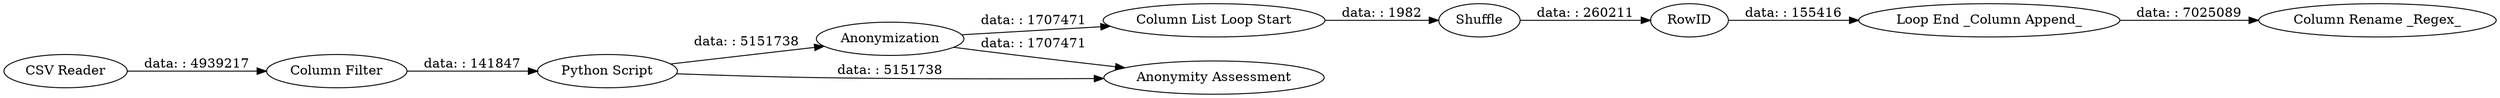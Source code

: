 digraph {
	"-553941635637330228_6" [label="Column List Loop Start"]
	"-553941635637330228_3" [label="Python Script"]
	"-553941635637330228_2" [label="Column Filter"]
	"-553941635637330228_9" [label=RowID]
	"-553941635637330228_8" [label="Loop End _Column Append_"]
	"-553941635637330228_4" [label=Anonymization]
	"-553941635637330228_5" [label="Anonymity Assessment"]
	"-553941635637330228_7" [label=Shuffle]
	"-553941635637330228_10" [label="Column Rename _Regex_"]
	"-553941635637330228_1" [label="CSV Reader"]
	"-553941635637330228_4" -> "-553941635637330228_6" [label="data: : 1707471"]
	"-553941635637330228_9" -> "-553941635637330228_8" [label="data: : 155416"]
	"-553941635637330228_1" -> "-553941635637330228_2" [label="data: : 4939217"]
	"-553941635637330228_8" -> "-553941635637330228_10" [label="data: : 7025089"]
	"-553941635637330228_3" -> "-553941635637330228_5" [label="data: : 5151738"]
	"-553941635637330228_4" -> "-553941635637330228_5" [label="data: : 1707471"]
	"-553941635637330228_2" -> "-553941635637330228_3" [label="data: : 141847"]
	"-553941635637330228_7" -> "-553941635637330228_9" [label="data: : 260211"]
	"-553941635637330228_3" -> "-553941635637330228_4" [label="data: : 5151738"]
	"-553941635637330228_6" -> "-553941635637330228_7" [label="data: : 1982"]
	rankdir=LR
}
